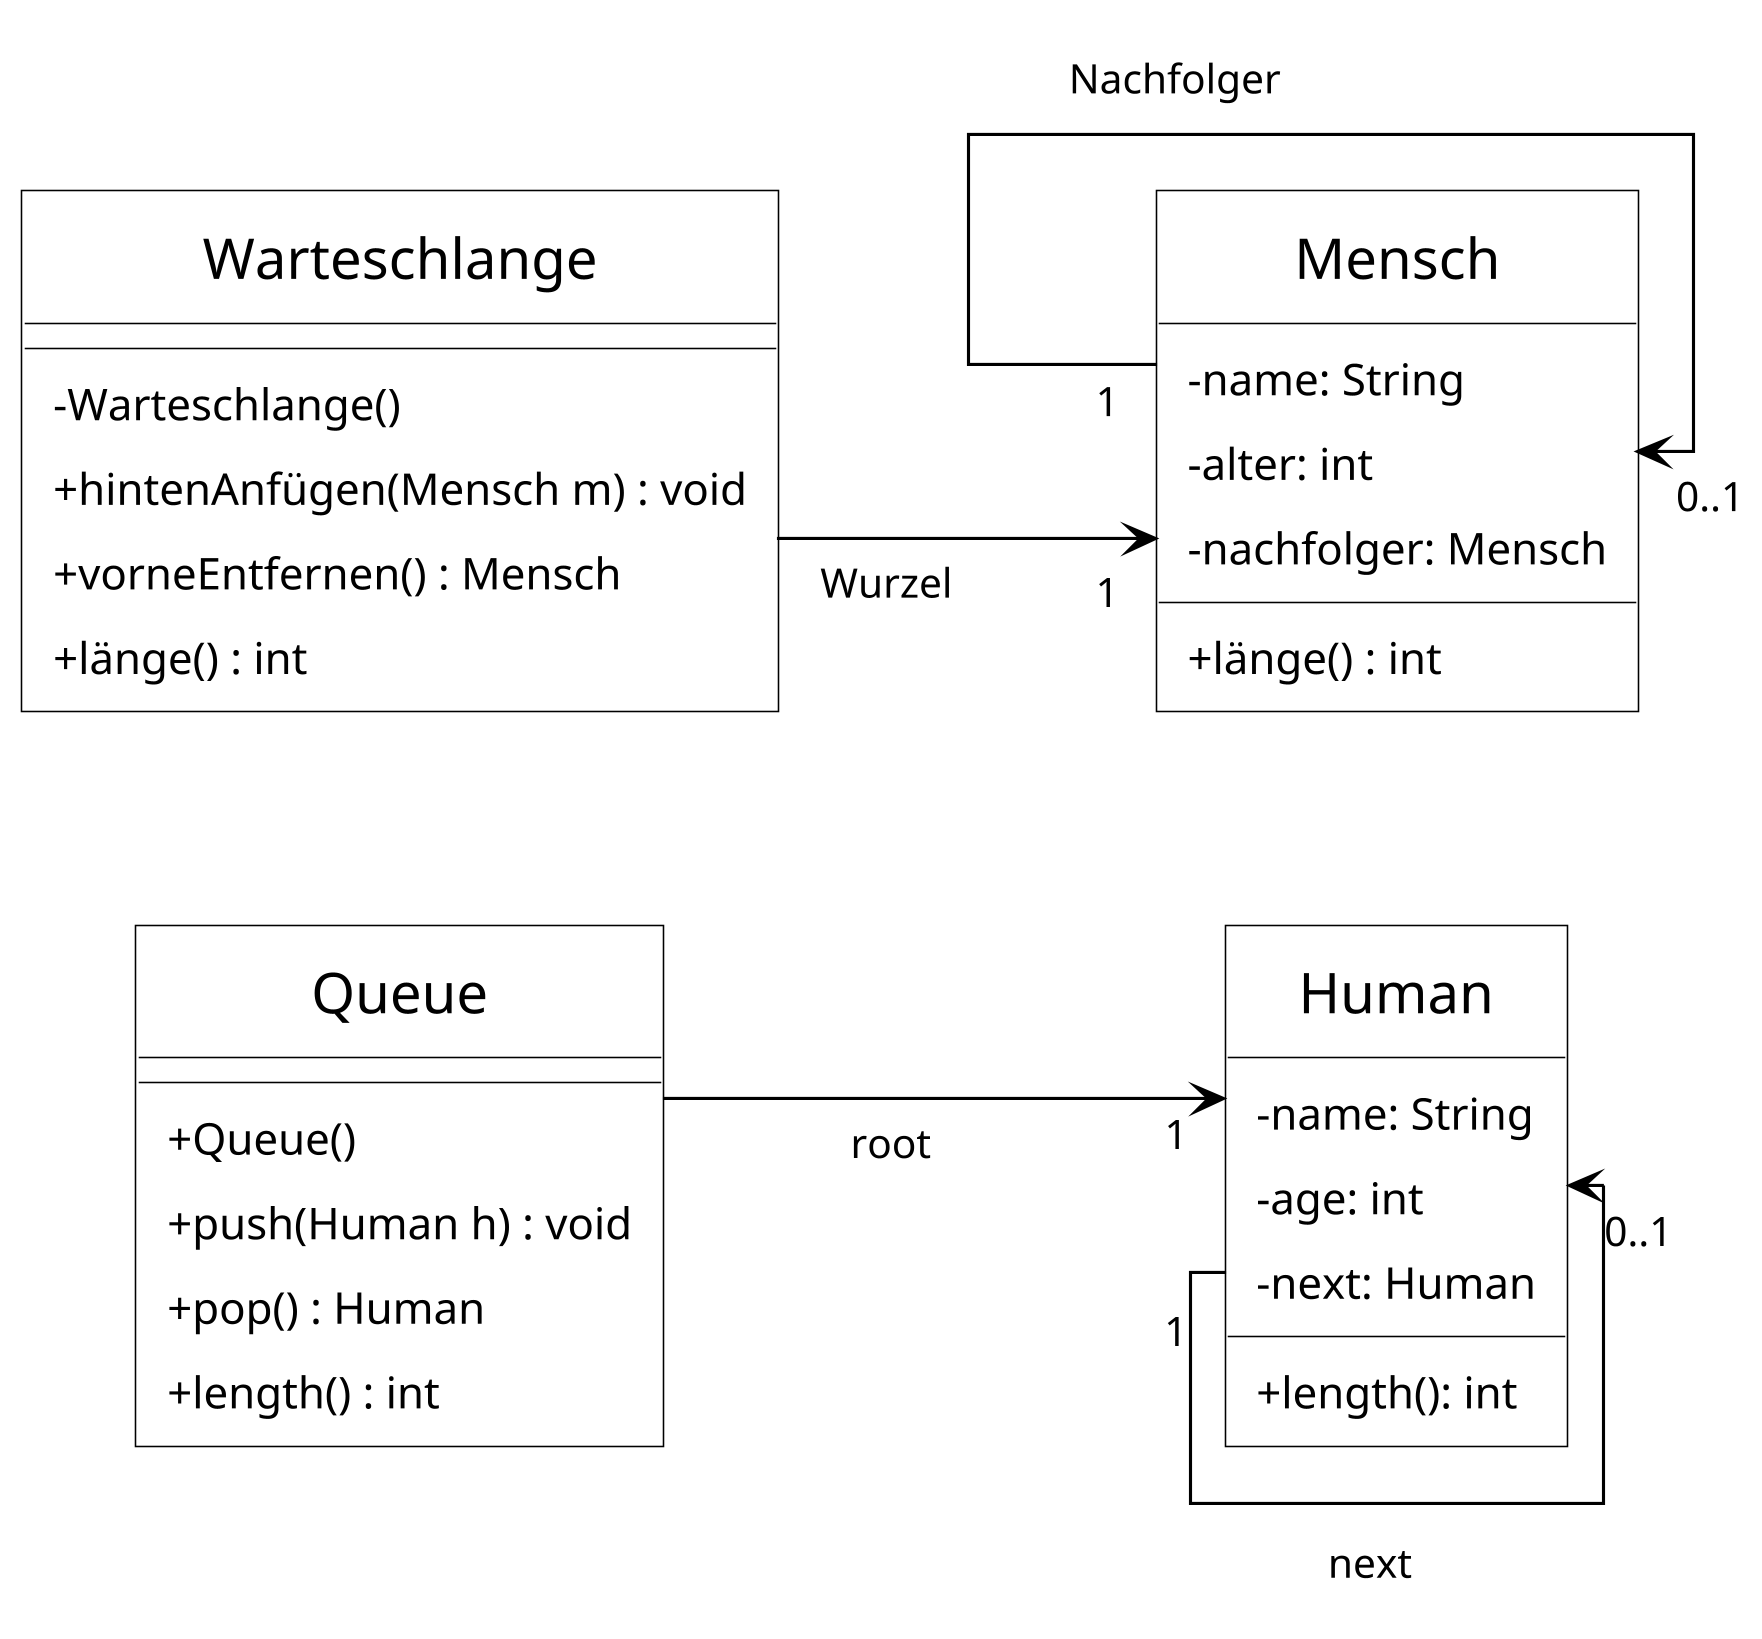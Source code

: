 @startuml linkedlist
left to right direction
skinparam RoundCorner 0
skinparam linetype ortho
skinparam padding 4
skinparam nodesep 50
skinparam class{
    BackgroundColor White
    BorderColor Black
    ArrowColor Black
    FontSize 18
    FontName Times New Roman
}

class Queue{
    +  Queue()
    +  push(Human h) : void 
    +  pop() : Human
    +  length() : int
}

class Human{
    - name: String 
    - age: int
    - next: Human
    + length(): int
}


class Mensch {
    - name: String 
    - alter: int
    - nachfolger: Mensch
    + länge() : int
}

class Warteschlange{
    - Warteschlange()
    + hintenAnfügen(Mensch m) : void
    + vorneEntfernen() : Mensch
    + länge() : int
}

together {
    class Queue 
    class Human
}

together {
    class Warteschlange 
    class Mensch
}

Queue ---> "1" Human : root
Warteschlange ---> "1"  Mensch : Wurzel

Human "1" --> "0..1" Human : next
Mensch "1" --> "0..1" Mensch : Nachfolger

skinparam ClassAttributeIconSize 0
skinparam dpi 300
hide Queue circle
hide Warteschlange circle
hide Human circle
hide Mensch circle


